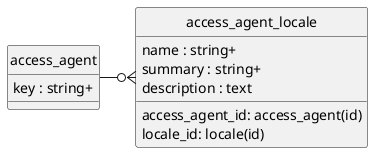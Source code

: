 @startuml uml
skinparam monochrome true
skinparam linetype ortho
hide circle

entity access_agent {
    key : string+
}

entity access_agent_locale {
    access_agent_id: access_agent(id)
    locale_id: locale(id)
    name : string+
    summary : string+
    description : text
}

access_agent -r-o{ access_agent_locale

@enduml
